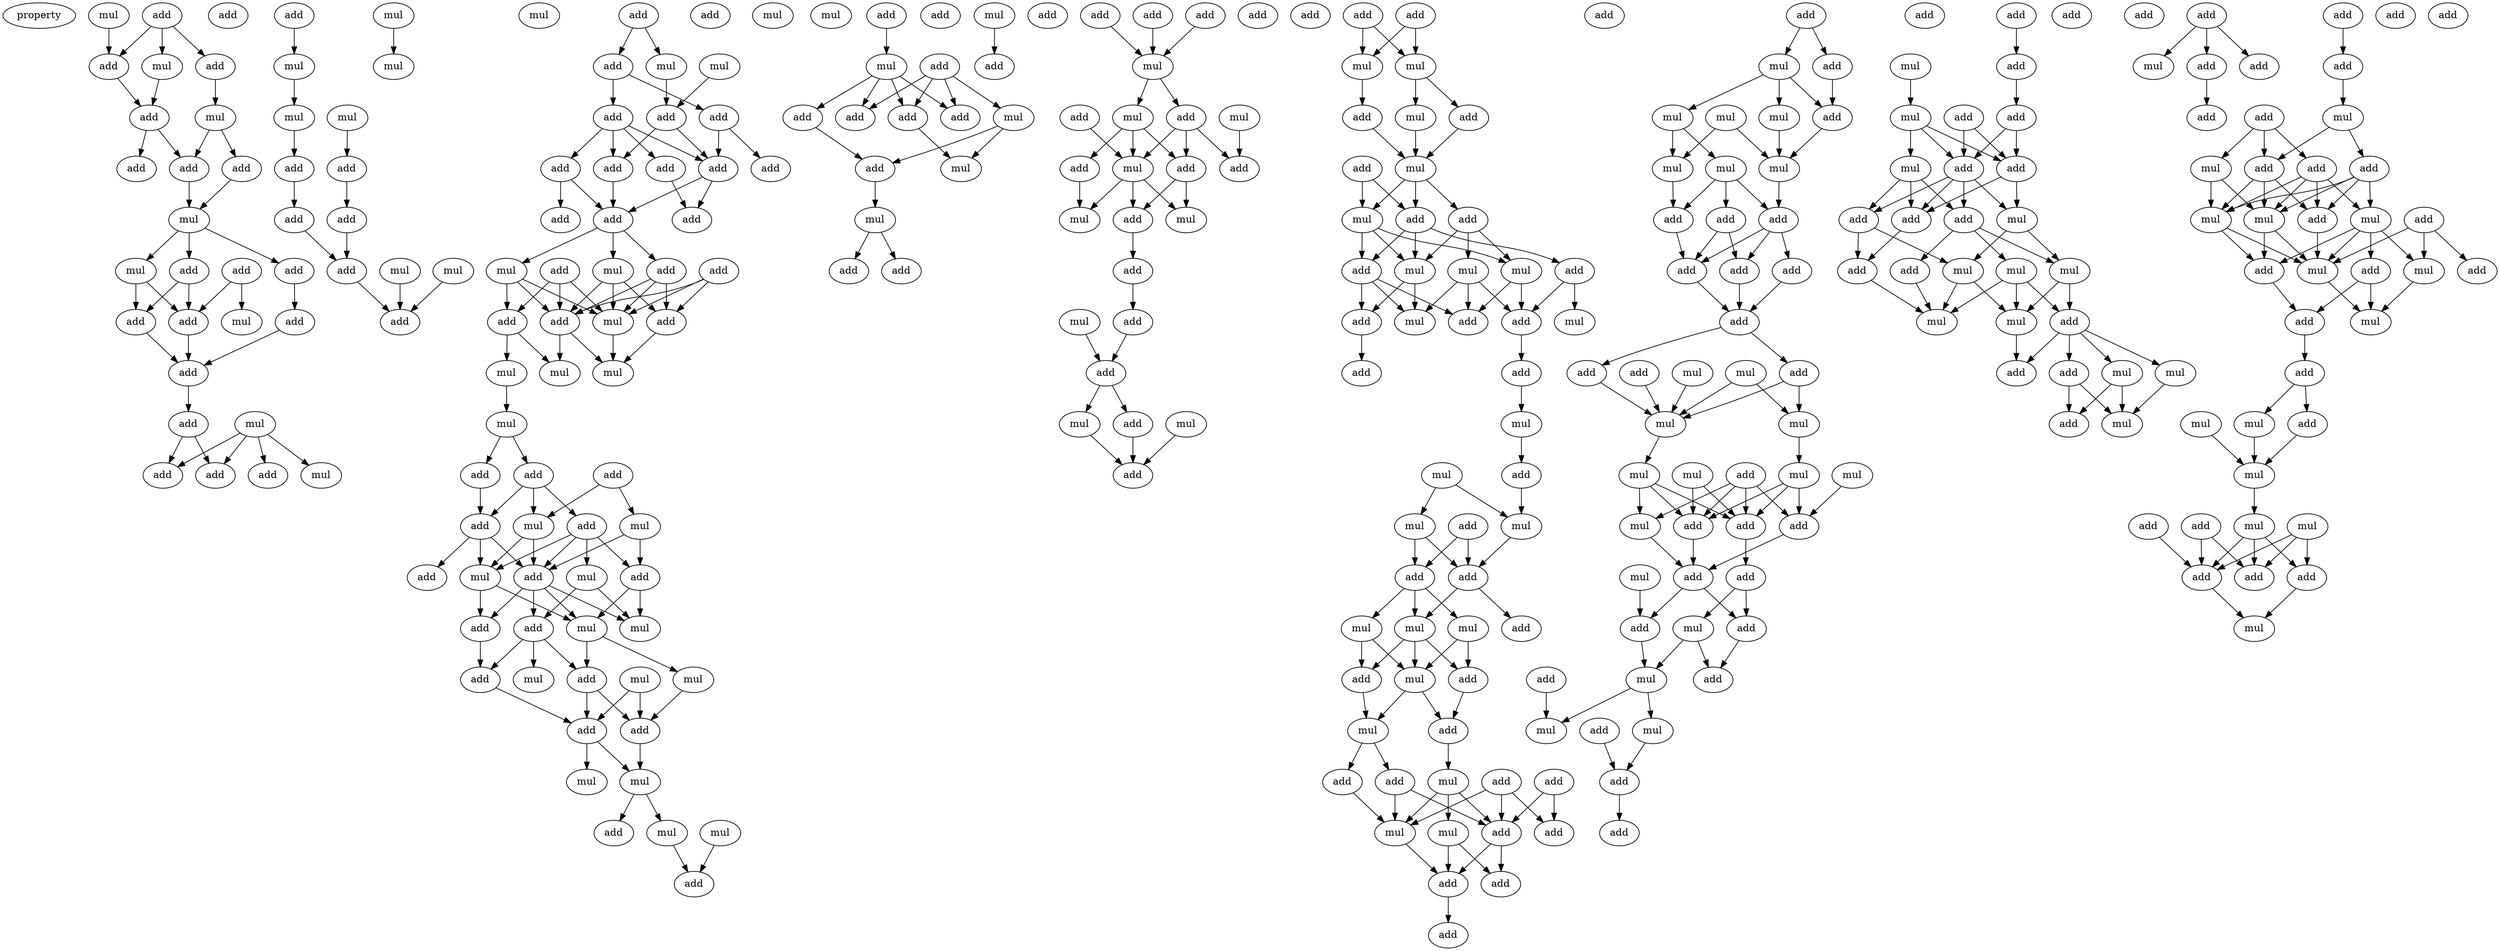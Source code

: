 digraph {
    node [fontcolor=black]
    property [mul=2,lf=1.8]
    0 [ label = add ];
    1 [ label = mul ];
    2 [ label = add ];
    3 [ label = add ];
    4 [ label = add ];
    5 [ label = mul ];
    6 [ label = mul ];
    7 [ label = add ];
    8 [ label = add ];
    9 [ label = add ];
    10 [ label = add ];
    11 [ label = mul ];
    12 [ label = add ];
    13 [ label = add ];
    14 [ label = add ];
    15 [ label = mul ];
    16 [ label = add ];
    17 [ label = add ];
    18 [ label = add ];
    19 [ label = mul ];
    20 [ label = add ];
    21 [ label = add ];
    22 [ label = mul ];
    23 [ label = add ];
    24 [ label = add ];
    25 [ label = add ];
    26 [ label = mul ];
    27 [ label = add ];
    28 [ label = mul ];
    29 [ label = mul ];
    30 [ label = mul ];
    31 [ label = add ];
    32 [ label = add ];
    33 [ label = add ];
    34 [ label = add ];
    35 [ label = mul ];
    36 [ label = mul ];
    37 [ label = add ];
    38 [ label = mul ];
    39 [ label = mul ];
    40 [ label = mul ];
    41 [ label = add ];
    42 [ label = add ];
    43 [ label = add ];
    44 [ label = mul ];
    45 [ label = mul ];
    46 [ label = add ];
    47 [ label = add ];
    48 [ label = add ];
    49 [ label = add ];
    50 [ label = add ];
    51 [ label = add ];
    52 [ label = add ];
    53 [ label = add ];
    54 [ label = add ];
    55 [ label = add ];
    56 [ label = add ];
    57 [ label = add ];
    58 [ label = add ];
    59 [ label = mul ];
    60 [ label = mul ];
    61 [ label = add ];
    62 [ label = add ];
    63 [ label = add ];
    64 [ label = add ];
    65 [ label = mul ];
    66 [ label = mul ];
    67 [ label = mul ];
    68 [ label = mul ];
    69 [ label = mul ];
    70 [ label = add ];
    71 [ label = add ];
    72 [ label = add ];
    73 [ label = add ];
    74 [ label = mul ];
    75 [ label = add ];
    76 [ label = mul ];
    77 [ label = add ];
    78 [ label = mul ];
    79 [ label = add ];
    80 [ label = mul ];
    81 [ label = add ];
    82 [ label = add ];
    83 [ label = mul ];
    84 [ label = add ];
    85 [ label = mul ];
    86 [ label = add ];
    87 [ label = add ];
    88 [ label = mul ];
    89 [ label = mul ];
    90 [ label = mul ];
    91 [ label = add ];
    92 [ label = add ];
    93 [ label = add ];
    94 [ label = mul ];
    95 [ label = mul ];
    96 [ label = add ];
    97 [ label = mul ];
    98 [ label = mul ];
    99 [ label = add ];
    100 [ label = mul ];
    101 [ label = mul ];
    102 [ label = add ];
    103 [ label = add ];
    104 [ label = add ];
    105 [ label = mul ];
    106 [ label = add ];
    107 [ label = add ];
    108 [ label = mul ];
    109 [ label = add ];
    110 [ label = add ];
    111 [ label = mul ];
    112 [ label = add ];
    113 [ label = mul ];
    114 [ label = add ];
    115 [ label = mul ];
    116 [ label = add ];
    117 [ label = add ];
    118 [ label = add ];
    119 [ label = add ];
    120 [ label = add ];
    121 [ label = add ];
    122 [ label = add ];
    123 [ label = add ];
    124 [ label = mul ];
    125 [ label = add ];
    126 [ label = add ];
    127 [ label = mul ];
    128 [ label = mul ];
    129 [ label = mul ];
    130 [ label = add ];
    131 [ label = add ];
    132 [ label = add ];
    133 [ label = mul ];
    134 [ label = mul ];
    135 [ label = add ];
    136 [ label = add ];
    137 [ label = mul ];
    138 [ label = add ];
    139 [ label = add ];
    140 [ label = add ];
    141 [ label = mul ];
    142 [ label = mul ];
    143 [ label = add ];
    144 [ label = add ];
    145 [ label = add ];
    146 [ label = mul ];
    147 [ label = mul ];
    148 [ label = add ];
    149 [ label = mul ];
    150 [ label = add ];
    151 [ label = add ];
    152 [ label = mul ];
    153 [ label = add ];
    154 [ label = add ];
    155 [ label = mul ];
    156 [ label = add ];
    157 [ label = add ];
    158 [ label = mul ];
    159 [ label = mul ];
    160 [ label = mul ];
    161 [ label = add ];
    162 [ label = mul ];
    163 [ label = mul ];
    164 [ label = add ];
    165 [ label = add ];
    166 [ label = add ];
    167 [ label = add ];
    168 [ label = mul ];
    169 [ label = mul ];
    170 [ label = add ];
    171 [ label = mul ];
    172 [ label = add ];
    173 [ label = mul ];
    174 [ label = add ];
    175 [ label = add ];
    176 [ label = add ];
    177 [ label = mul ];
    178 [ label = mul ];
    179 [ label = add ];
    180 [ label = mul ];
    181 [ label = add ];
    182 [ label = mul ];
    183 [ label = add ];
    184 [ label = add ];
    185 [ label = mul ];
    186 [ label = add ];
    187 [ label = add ];
    188 [ label = mul ];
    189 [ label = add ];
    190 [ label = add ];
    191 [ label = mul ];
    192 [ label = add ];
    193 [ label = add ];
    194 [ label = mul ];
    195 [ label = add ];
    196 [ label = add ];
    197 [ label = add ];
    198 [ label = add ];
    199 [ label = mul ];
    200 [ label = add ];
    201 [ label = mul ];
    202 [ label = mul ];
    203 [ label = add ];
    204 [ label = mul ];
    205 [ label = mul ];
    206 [ label = mul ];
    207 [ label = mul ];
    208 [ label = add ];
    209 [ label = add ];
    210 [ label = add ];
    211 [ label = add ];
    212 [ label = add ];
    213 [ label = add ];
    214 [ label = add ];
    215 [ label = add ];
    216 [ label = add ];
    217 [ label = mul ];
    218 [ label = mul ];
    219 [ label = add ];
    220 [ label = mul ];
    221 [ label = mul ];
    222 [ label = mul ];
    223 [ label = add ];
    224 [ label = mul ];
    225 [ label = mul ];
    226 [ label = mul ];
    227 [ label = mul ];
    228 [ label = add ];
    229 [ label = add ];
    230 [ label = add ];
    231 [ label = mul ];
    232 [ label = add ];
    233 [ label = add ];
    234 [ label = add ];
    235 [ label = add ];
    236 [ label = mul ];
    237 [ label = add ];
    238 [ label = mul ];
    239 [ label = add ];
    240 [ label = mul ];
    241 [ label = mul ];
    242 [ label = add ];
    243 [ label = add ];
    244 [ label = add ];
    245 [ label = add ];
    246 [ label = add ];
    247 [ label = add ];
    248 [ label = mul ];
    249 [ label = add ];
    250 [ label = mul ];
    251 [ label = add ];
    252 [ label = add ];
    253 [ label = add ];
    254 [ label = mul ];
    255 [ label = add ];
    256 [ label = mul ];
    257 [ label = add ];
    258 [ label = add ];
    259 [ label = add ];
    260 [ label = mul ];
    261 [ label = add ];
    262 [ label = mul ];
    263 [ label = mul ];
    264 [ label = mul ];
    265 [ label = mul ];
    266 [ label = add ];
    267 [ label = add ];
    268 [ label = mul ];
    269 [ label = add ];
    270 [ label = mul ];
    271 [ label = mul ];
    272 [ label = add ];
    273 [ label = add ];
    274 [ label = add ];
    275 [ label = add ];
    276 [ label = mul ];
    277 [ label = add ];
    278 [ label = add ];
    279 [ label = add ];
    280 [ label = add ];
    281 [ label = add ];
    282 [ label = add ];
    283 [ label = mul ];
    284 [ label = add ];
    285 [ label = add ];
    286 [ label = add ];
    287 [ label = mul ];
    288 [ label = mul ];
    289 [ label = add ];
    290 [ label = mul ];
    291 [ label = add ];
    292 [ label = mul ];
    293 [ label = add ];
    294 [ label = add ];
    295 [ label = mul ];
    296 [ label = add ];
    297 [ label = mul ];
    298 [ label = add ];
    299 [ label = mul ];
    300 [ label = add ];
    301 [ label = add ];
    302 [ label = mul ];
    303 [ label = add ];
    304 [ label = mul ];
    305 [ label = add ];
    306 [ label = mul ];
    307 [ label = mul ];
    308 [ label = mul ];
    309 [ label = add ];
    310 [ label = add ];
    311 [ label = add ];
    312 [ label = add ];
    313 [ label = add ];
    314 [ label = mul ];
    0 -> 3 [ name = 0 ];
    0 -> 4 [ name = 1 ];
    0 -> 5 [ name = 2 ];
    1 -> 3 [ name = 3 ];
    3 -> 7 [ name = 4 ];
    4 -> 6 [ name = 5 ];
    5 -> 7 [ name = 6 ];
    6 -> 9 [ name = 7 ];
    6 -> 10 [ name = 8 ];
    7 -> 8 [ name = 9 ];
    7 -> 9 [ name = 10 ];
    9 -> 11 [ name = 11 ];
    10 -> 11 [ name = 12 ];
    11 -> 12 [ name = 13 ];
    11 -> 13 [ name = 14 ];
    11 -> 15 [ name = 15 ];
    12 -> 18 [ name = 16 ];
    13 -> 16 [ name = 17 ];
    13 -> 17 [ name = 18 ];
    14 -> 16 [ name = 19 ];
    14 -> 19 [ name = 20 ];
    15 -> 16 [ name = 21 ];
    15 -> 17 [ name = 22 ];
    16 -> 20 [ name = 23 ];
    17 -> 20 [ name = 24 ];
    18 -> 20 [ name = 25 ];
    20 -> 21 [ name = 26 ];
    21 -> 24 [ name = 27 ];
    21 -> 27 [ name = 28 ];
    22 -> 23 [ name = 29 ];
    22 -> 24 [ name = 30 ];
    22 -> 26 [ name = 31 ];
    22 -> 27 [ name = 32 ];
    25 -> 28 [ name = 33 ];
    28 -> 30 [ name = 34 ];
    29 -> 32 [ name = 35 ];
    30 -> 31 [ name = 36 ];
    31 -> 34 [ name = 37 ];
    32 -> 33 [ name = 38 ];
    33 -> 37 [ name = 39 ];
    34 -> 37 [ name = 40 ];
    35 -> 41 [ name = 41 ];
    36 -> 41 [ name = 42 ];
    37 -> 41 [ name = 43 ];
    38 -> 40 [ name = 44 ];
    42 -> 43 [ name = 45 ];
    42 -> 45 [ name = 46 ];
    43 -> 46 [ name = 47 ];
    43 -> 47 [ name = 48 ];
    44 -> 48 [ name = 49 ];
    45 -> 48 [ name = 50 ];
    46 -> 49 [ name = 51 ];
    46 -> 50 [ name = 52 ];
    46 -> 52 [ name = 53 ];
    46 -> 53 [ name = 54 ];
    47 -> 51 [ name = 55 ];
    47 -> 53 [ name = 56 ];
    48 -> 50 [ name = 57 ];
    48 -> 53 [ name = 58 ];
    49 -> 54 [ name = 59 ];
    49 -> 55 [ name = 60 ];
    50 -> 55 [ name = 61 ];
    52 -> 56 [ name = 62 ];
    53 -> 55 [ name = 63 ];
    53 -> 56 [ name = 64 ];
    55 -> 59 [ name = 65 ];
    55 -> 60 [ name = 66 ];
    55 -> 61 [ name = 67 ];
    57 -> 63 [ name = 68 ];
    57 -> 64 [ name = 69 ];
    57 -> 65 [ name = 70 ];
    58 -> 62 [ name = 71 ];
    58 -> 64 [ name = 72 ];
    58 -> 65 [ name = 73 ];
    59 -> 62 [ name = 74 ];
    59 -> 64 [ name = 75 ];
    59 -> 65 [ name = 76 ];
    60 -> 63 [ name = 77 ];
    60 -> 64 [ name = 78 ];
    60 -> 65 [ name = 79 ];
    61 -> 63 [ name = 80 ];
    61 -> 64 [ name = 81 ];
    61 -> 65 [ name = 82 ];
    62 -> 67 [ name = 83 ];
    62 -> 68 [ name = 84 ];
    63 -> 66 [ name = 85 ];
    64 -> 66 [ name = 86 ];
    64 -> 68 [ name = 87 ];
    65 -> 66 [ name = 88 ];
    67 -> 69 [ name = 89 ];
    69 -> 71 [ name = 90 ];
    69 -> 72 [ name = 91 ];
    70 -> 74 [ name = 92 ];
    70 -> 76 [ name = 93 ];
    71 -> 73 [ name = 94 ];
    72 -> 73 [ name = 95 ];
    72 -> 74 [ name = 96 ];
    72 -> 75 [ name = 97 ];
    73 -> 77 [ name = 98 ];
    73 -> 78 [ name = 99 ];
    73 -> 81 [ name = 100 ];
    74 -> 77 [ name = 101 ];
    74 -> 78 [ name = 102 ];
    75 -> 77 [ name = 103 ];
    75 -> 78 [ name = 104 ];
    75 -> 79 [ name = 105 ];
    75 -> 80 [ name = 106 ];
    76 -> 77 [ name = 107 ];
    76 -> 79 [ name = 108 ];
    77 -> 82 [ name = 109 ];
    77 -> 83 [ name = 110 ];
    77 -> 84 [ name = 111 ];
    77 -> 85 [ name = 112 ];
    78 -> 82 [ name = 113 ];
    78 -> 85 [ name = 114 ];
    79 -> 83 [ name = 115 ];
    79 -> 85 [ name = 116 ];
    80 -> 83 [ name = 117 ];
    80 -> 84 [ name = 118 ];
    82 -> 87 [ name = 119 ];
    84 -> 86 [ name = 120 ];
    84 -> 87 [ name = 121 ];
    84 -> 88 [ name = 122 ];
    85 -> 86 [ name = 123 ];
    85 -> 90 [ name = 124 ];
    86 -> 91 [ name = 125 ];
    86 -> 92 [ name = 126 ];
    87 -> 92 [ name = 127 ];
    89 -> 91 [ name = 128 ];
    89 -> 92 [ name = 129 ];
    90 -> 91 [ name = 130 ];
    91 -> 95 [ name = 131 ];
    92 -> 94 [ name = 132 ];
    92 -> 95 [ name = 133 ];
    95 -> 96 [ name = 134 ];
    95 -> 98 [ name = 135 ];
    97 -> 99 [ name = 136 ];
    98 -> 99 [ name = 137 ];
    102 -> 105 [ name = 138 ];
    104 -> 107 [ name = 139 ];
    104 -> 108 [ name = 140 ];
    104 -> 109 [ name = 141 ];
    104 -> 110 [ name = 142 ];
    105 -> 106 [ name = 143 ];
    105 -> 107 [ name = 144 ];
    105 -> 109 [ name = 145 ];
    105 -> 110 [ name = 146 ];
    106 -> 112 [ name = 147 ];
    107 -> 111 [ name = 148 ];
    108 -> 111 [ name = 149 ];
    108 -> 112 [ name = 150 ];
    112 -> 113 [ name = 151 ];
    113 -> 114 [ name = 152 ];
    113 -> 116 [ name = 153 ];
    115 -> 118 [ name = 154 ];
    119 -> 124 [ name = 155 ];
    121 -> 124 [ name = 156 ];
    122 -> 124 [ name = 157 ];
    124 -> 126 [ name = 158 ];
    124 -> 127 [ name = 159 ];
    125 -> 129 [ name = 160 ];
    126 -> 129 [ name = 161 ];
    126 -> 130 [ name = 162 ];
    126 -> 132 [ name = 163 ];
    127 -> 129 [ name = 164 ];
    127 -> 130 [ name = 165 ];
    127 -> 131 [ name = 166 ];
    128 -> 132 [ name = 167 ];
    129 -> 133 [ name = 168 ];
    129 -> 134 [ name = 169 ];
    129 -> 135 [ name = 170 ];
    130 -> 134 [ name = 171 ];
    130 -> 135 [ name = 172 ];
    131 -> 133 [ name = 173 ];
    135 -> 136 [ name = 174 ];
    136 -> 138 [ name = 175 ];
    137 -> 139 [ name = 176 ];
    138 -> 139 [ name = 177 ];
    139 -> 140 [ name = 178 ];
    139 -> 141 [ name = 179 ];
    140 -> 143 [ name = 180 ];
    141 -> 143 [ name = 181 ];
    142 -> 143 [ name = 182 ];
    144 -> 146 [ name = 183 ];
    144 -> 147 [ name = 184 ];
    145 -> 146 [ name = 185 ];
    145 -> 147 [ name = 186 ];
    146 -> 148 [ name = 187 ];
    147 -> 149 [ name = 188 ];
    147 -> 150 [ name = 189 ];
    148 -> 152 [ name = 190 ];
    149 -> 152 [ name = 191 ];
    150 -> 152 [ name = 192 ];
    151 -> 154 [ name = 193 ];
    151 -> 155 [ name = 194 ];
    152 -> 153 [ name = 195 ];
    152 -> 154 [ name = 196 ];
    152 -> 155 [ name = 197 ];
    153 -> 158 [ name = 198 ];
    153 -> 159 [ name = 199 ];
    153 -> 160 [ name = 200 ];
    154 -> 156 [ name = 201 ];
    154 -> 157 [ name = 202 ];
    154 -> 158 [ name = 203 ];
    155 -> 157 [ name = 204 ];
    155 -> 158 [ name = 205 ];
    155 -> 160 [ name = 206 ];
    156 -> 161 [ name = 207 ];
    156 -> 163 [ name = 208 ];
    157 -> 162 [ name = 209 ];
    157 -> 164 [ name = 210 ];
    157 -> 165 [ name = 211 ];
    158 -> 162 [ name = 212 ];
    158 -> 164 [ name = 213 ];
    159 -> 161 [ name = 214 ];
    159 -> 162 [ name = 215 ];
    159 -> 165 [ name = 216 ];
    160 -> 161 [ name = 217 ];
    160 -> 165 [ name = 218 ];
    161 -> 167 [ name = 219 ];
    164 -> 166 [ name = 220 ];
    167 -> 168 [ name = 221 ];
    168 -> 170 [ name = 222 ];
    169 -> 171 [ name = 223 ];
    169 -> 173 [ name = 224 ];
    170 -> 173 [ name = 225 ];
    171 -> 174 [ name = 226 ];
    171 -> 176 [ name = 227 ];
    172 -> 174 [ name = 228 ];
    172 -> 176 [ name = 229 ];
    173 -> 174 [ name = 230 ];
    174 -> 178 [ name = 231 ];
    174 -> 179 [ name = 232 ];
    176 -> 177 [ name = 233 ];
    176 -> 178 [ name = 234 ];
    176 -> 180 [ name = 235 ];
    177 -> 181 [ name = 236 ];
    177 -> 182 [ name = 237 ];
    178 -> 181 [ name = 238 ];
    178 -> 182 [ name = 239 ];
    178 -> 183 [ name = 240 ];
    180 -> 182 [ name = 241 ];
    180 -> 183 [ name = 242 ];
    181 -> 185 [ name = 243 ];
    182 -> 184 [ name = 244 ];
    182 -> 185 [ name = 245 ];
    183 -> 184 [ name = 246 ];
    184 -> 188 [ name = 247 ];
    185 -> 186 [ name = 248 ];
    185 -> 189 [ name = 249 ];
    186 -> 191 [ name = 250 ];
    187 -> 192 [ name = 251 ];
    187 -> 193 [ name = 252 ];
    188 -> 191 [ name = 253 ];
    188 -> 192 [ name = 254 ];
    188 -> 194 [ name = 255 ];
    189 -> 191 [ name = 256 ];
    189 -> 192 [ name = 257 ];
    190 -> 191 [ name = 258 ];
    190 -> 192 [ name = 259 ];
    190 -> 193 [ name = 260 ];
    191 -> 196 [ name = 261 ];
    192 -> 195 [ name = 262 ];
    192 -> 196 [ name = 263 ];
    194 -> 195 [ name = 264 ];
    194 -> 196 [ name = 265 ];
    196 -> 198 [ name = 266 ];
    197 -> 199 [ name = 267 ];
    197 -> 200 [ name = 268 ];
    199 -> 202 [ name = 269 ];
    199 -> 203 [ name = 270 ];
    199 -> 204 [ name = 271 ];
    200 -> 203 [ name = 272 ];
    201 -> 205 [ name = 273 ];
    201 -> 207 [ name = 274 ];
    202 -> 205 [ name = 275 ];
    203 -> 205 [ name = 276 ];
    204 -> 206 [ name = 277 ];
    204 -> 207 [ name = 278 ];
    205 -> 210 [ name = 279 ];
    206 -> 208 [ name = 280 ];
    206 -> 209 [ name = 281 ];
    206 -> 210 [ name = 282 ];
    207 -> 208 [ name = 283 ];
    208 -> 211 [ name = 284 ];
    209 -> 211 [ name = 285 ];
    209 -> 212 [ name = 286 ];
    210 -> 211 [ name = 287 ];
    210 -> 212 [ name = 288 ];
    210 -> 213 [ name = 289 ];
    211 -> 214 [ name = 290 ];
    212 -> 214 [ name = 291 ];
    213 -> 214 [ name = 292 ];
    214 -> 216 [ name = 293 ];
    214 -> 219 [ name = 294 ];
    215 -> 221 [ name = 295 ];
    216 -> 220 [ name = 296 ];
    216 -> 221 [ name = 297 ];
    217 -> 221 [ name = 298 ];
    218 -> 220 [ name = 299 ];
    218 -> 221 [ name = 300 ];
    219 -> 221 [ name = 301 ];
    220 -> 226 [ name = 302 ];
    221 -> 224 [ name = 303 ];
    222 -> 228 [ name = 304 ];
    223 -> 227 [ name = 305 ];
    223 -> 228 [ name = 306 ];
    223 -> 229 [ name = 307 ];
    223 -> 230 [ name = 308 ];
    224 -> 227 [ name = 309 ];
    224 -> 229 [ name = 310 ];
    224 -> 230 [ name = 311 ];
    225 -> 229 [ name = 312 ];
    225 -> 230 [ name = 313 ];
    226 -> 228 [ name = 314 ];
    226 -> 229 [ name = 315 ];
    226 -> 230 [ name = 316 ];
    227 -> 232 [ name = 317 ];
    228 -> 232 [ name = 318 ];
    229 -> 232 [ name = 319 ];
    230 -> 233 [ name = 320 ];
    231 -> 234 [ name = 321 ];
    232 -> 234 [ name = 322 ];
    232 -> 235 [ name = 323 ];
    233 -> 235 [ name = 324 ];
    233 -> 236 [ name = 325 ];
    234 -> 238 [ name = 326 ];
    235 -> 239 [ name = 327 ];
    236 -> 238 [ name = 328 ];
    236 -> 239 [ name = 329 ];
    237 -> 240 [ name = 330 ];
    238 -> 240 [ name = 331 ];
    238 -> 241 [ name = 332 ];
    241 -> 243 [ name = 333 ];
    242 -> 243 [ name = 334 ];
    243 -> 244 [ name = 335 ];
    246 -> 247 [ name = 336 ];
    247 -> 249 [ name = 337 ];
    248 -> 250 [ name = 338 ];
    249 -> 252 [ name = 339 ];
    249 -> 253 [ name = 340 ];
    250 -> 252 [ name = 341 ];
    250 -> 253 [ name = 342 ];
    250 -> 254 [ name = 343 ];
    251 -> 252 [ name = 344 ];
    251 -> 253 [ name = 345 ];
    252 -> 255 [ name = 346 ];
    252 -> 256 [ name = 347 ];
    252 -> 257 [ name = 348 ];
    252 -> 258 [ name = 349 ];
    253 -> 256 [ name = 350 ];
    253 -> 257 [ name = 351 ];
    254 -> 255 [ name = 352 ];
    254 -> 257 [ name = 353 ];
    254 -> 258 [ name = 354 ];
    255 -> 260 [ name = 355 ];
    255 -> 261 [ name = 356 ];
    255 -> 262 [ name = 357 ];
    256 -> 260 [ name = 358 ];
    256 -> 263 [ name = 359 ];
    257 -> 259 [ name = 360 ];
    258 -> 259 [ name = 361 ];
    258 -> 263 [ name = 362 ];
    259 -> 265 [ name = 363 ];
    260 -> 264 [ name = 364 ];
    260 -> 266 [ name = 365 ];
    261 -> 265 [ name = 366 ];
    262 -> 264 [ name = 367 ];
    262 -> 265 [ name = 368 ];
    262 -> 266 [ name = 369 ];
    263 -> 264 [ name = 370 ];
    263 -> 265 [ name = 371 ];
    264 -> 269 [ name = 372 ];
    266 -> 267 [ name = 373 ];
    266 -> 268 [ name = 374 ];
    266 -> 269 [ name = 375 ];
    266 -> 270 [ name = 376 ];
    267 -> 271 [ name = 377 ];
    267 -> 272 [ name = 378 ];
    268 -> 271 [ name = 379 ];
    268 -> 272 [ name = 380 ];
    270 -> 271 [ name = 381 ];
    275 -> 276 [ name = 382 ];
    275 -> 277 [ name = 383 ];
    275 -> 279 [ name = 384 ];
    277 -> 280 [ name = 385 ];
    278 -> 281 [ name = 386 ];
    281 -> 283 [ name = 387 ];
    282 -> 284 [ name = 388 ];
    282 -> 286 [ name = 389 ];
    282 -> 287 [ name = 390 ];
    283 -> 284 [ name = 391 ];
    283 -> 285 [ name = 392 ];
    284 -> 288 [ name = 393 ];
    284 -> 289 [ name = 394 ];
    284 -> 292 [ name = 395 ];
    285 -> 288 [ name = 396 ];
    285 -> 289 [ name = 397 ];
    285 -> 290 [ name = 398 ];
    285 -> 292 [ name = 399 ];
    286 -> 288 [ name = 400 ];
    286 -> 289 [ name = 401 ];
    286 -> 290 [ name = 402 ];
    286 -> 292 [ name = 403 ];
    287 -> 288 [ name = 404 ];
    287 -> 292 [ name = 405 ];
    288 -> 296 [ name = 406 ];
    288 -> 297 [ name = 407 ];
    289 -> 297 [ name = 408 ];
    290 -> 294 [ name = 409 ];
    290 -> 295 [ name = 410 ];
    290 -> 296 [ name = 411 ];
    290 -> 297 [ name = 412 ];
    291 -> 293 [ name = 413 ];
    291 -> 295 [ name = 414 ];
    291 -> 297 [ name = 415 ];
    292 -> 296 [ name = 416 ];
    292 -> 297 [ name = 417 ];
    294 -> 298 [ name = 418 ];
    294 -> 299 [ name = 419 ];
    295 -> 299 [ name = 420 ];
    296 -> 298 [ name = 421 ];
    297 -> 299 [ name = 422 ];
    298 -> 300 [ name = 423 ];
    300 -> 303 [ name = 424 ];
    300 -> 304 [ name = 425 ];
    302 -> 306 [ name = 426 ];
    303 -> 306 [ name = 427 ];
    304 -> 306 [ name = 428 ];
    306 -> 307 [ name = 429 ];
    307 -> 311 [ name = 430 ];
    307 -> 312 [ name = 431 ];
    307 -> 313 [ name = 432 ];
    308 -> 311 [ name = 433 ];
    308 -> 312 [ name = 434 ];
    308 -> 313 [ name = 435 ];
    309 -> 312 [ name = 436 ];
    309 -> 313 [ name = 437 ];
    310 -> 312 [ name = 438 ];
    311 -> 314 [ name = 439 ];
    312 -> 314 [ name = 440 ];
}
